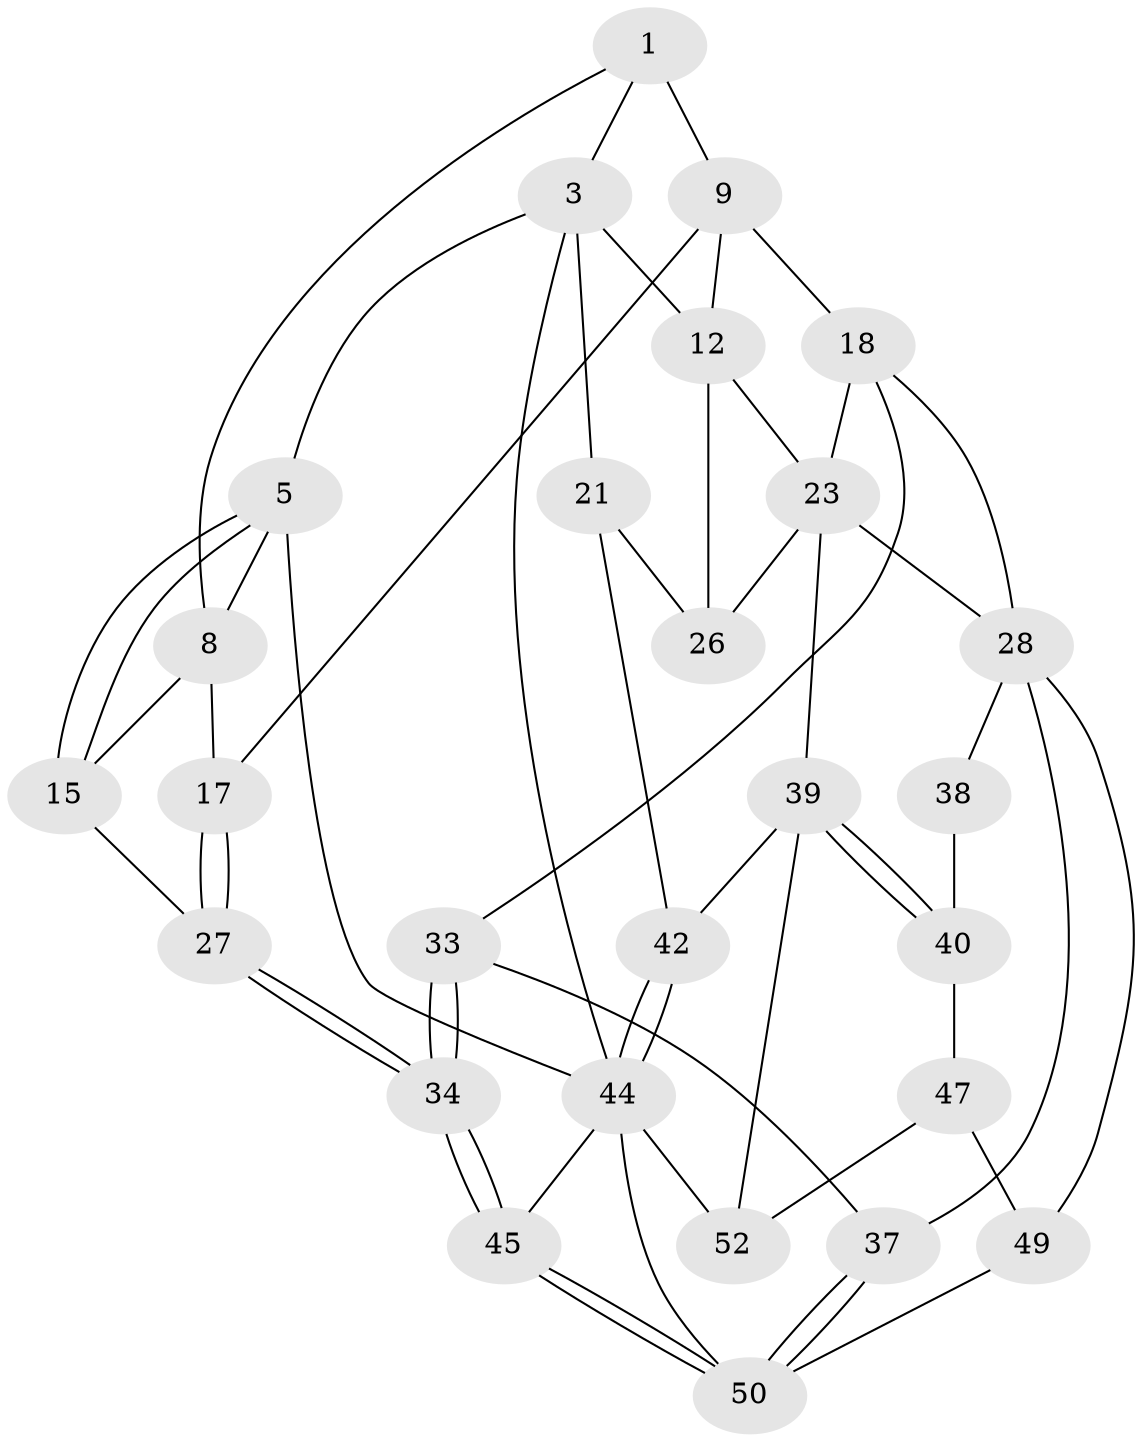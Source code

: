// original degree distribution, {3: 0.037037037037037035, 4: 0.25925925925925924, 6: 0.2222222222222222, 5: 0.48148148148148145}
// Generated by graph-tools (version 1.1) at 2025/21/03/04/25 18:21:05]
// undirected, 27 vertices, 57 edges
graph export_dot {
graph [start="1"]
  node [color=gray90,style=filled];
  1 [pos="+0.3508209169810423+0",super="+2+7"];
  3 [pos="+0.7895505822832785+0",super="+11+4"];
  5 [pos="+0+0",super="+6"];
  8 [pos="+0.1498790732126741+0.08450093171605051",super="+14"];
  9 [pos="+0.4436662378389977+0.07854319936826157",super="+13+10"];
  12 [pos="+0.7301004846174095+0.16767171336735803",super="+22"];
  15 [pos="+0+0.011531405854782262"];
  17 [pos="+0.1661039064347603+0.3393245850956094"];
  18 [pos="+0.5052078908135773+0.2912712146433882",super="+19"];
  21 [pos="+1+0.2419186613325886",super="+25"];
  23 [pos="+0.7386428533975445+0.38566073790149463",super="+24+30"];
  26 [pos="+0.9250091822485337+0.40665292233979844"];
  27 [pos="+0+0.4804590399827554"];
  28 [pos="+0.6344338677106008+0.44657060931485465",super="+29+31"];
  33 [pos="+0.2936905385056024+0.5013028611950573"];
  34 [pos="+0+0.652785622692034"];
  37 [pos="+0.2954164532386146+0.718436785917593"];
  38 [pos="+0.6356396966481618+0.6422511700885544"];
  39 [pos="+0.9921502429105807+0.7456855374587451",super="+43"];
  40 [pos="+0.9026942736631645+0.7551377378528766",super="+41"];
  42 [pos="+1+0.7516548193411675"];
  44 [pos="+1+1",super="+46+53"];
  45 [pos="+0+0.9567762534313848"];
  47 [pos="+0.7700864363993357+0.8081872700478112",super="+48"];
  49 [pos="+0.5953782570411892+0.9015191179675671"];
  50 [pos="+0.23364751626007876+0.7817119376432895",super="+51"];
  52 [pos="+0.8610380262854386+0.9096292236642907"];
  1 -- 3;
  1 -- 9 [weight=2];
  1 -- 8;
  3 -- 12;
  3 -- 21 [weight=2];
  3 -- 5;
  3 -- 44;
  5 -- 15;
  5 -- 15;
  5 -- 8;
  5 -- 44;
  8 -- 17;
  8 -- 15;
  9 -- 18 [weight=2];
  9 -- 12;
  9 -- 17;
  12 -- 26;
  12 -- 23;
  15 -- 27;
  17 -- 27;
  17 -- 27;
  18 -- 23;
  18 -- 33;
  18 -- 28;
  21 -- 26;
  21 -- 42;
  23 -- 28 [weight=2];
  23 -- 26;
  23 -- 39;
  27 -- 34;
  27 -- 34;
  28 -- 49;
  28 -- 37;
  28 -- 38 [weight=2];
  33 -- 34;
  33 -- 34;
  33 -- 37;
  34 -- 45;
  34 -- 45;
  37 -- 50;
  37 -- 50;
  38 -- 40;
  39 -- 40;
  39 -- 40;
  39 -- 42;
  39 -- 52;
  40 -- 47 [weight=2];
  42 -- 44;
  42 -- 44;
  44 -- 45;
  44 -- 52;
  44 -- 50;
  45 -- 50;
  45 -- 50;
  47 -- 49;
  47 -- 52;
  49 -- 50;
}
